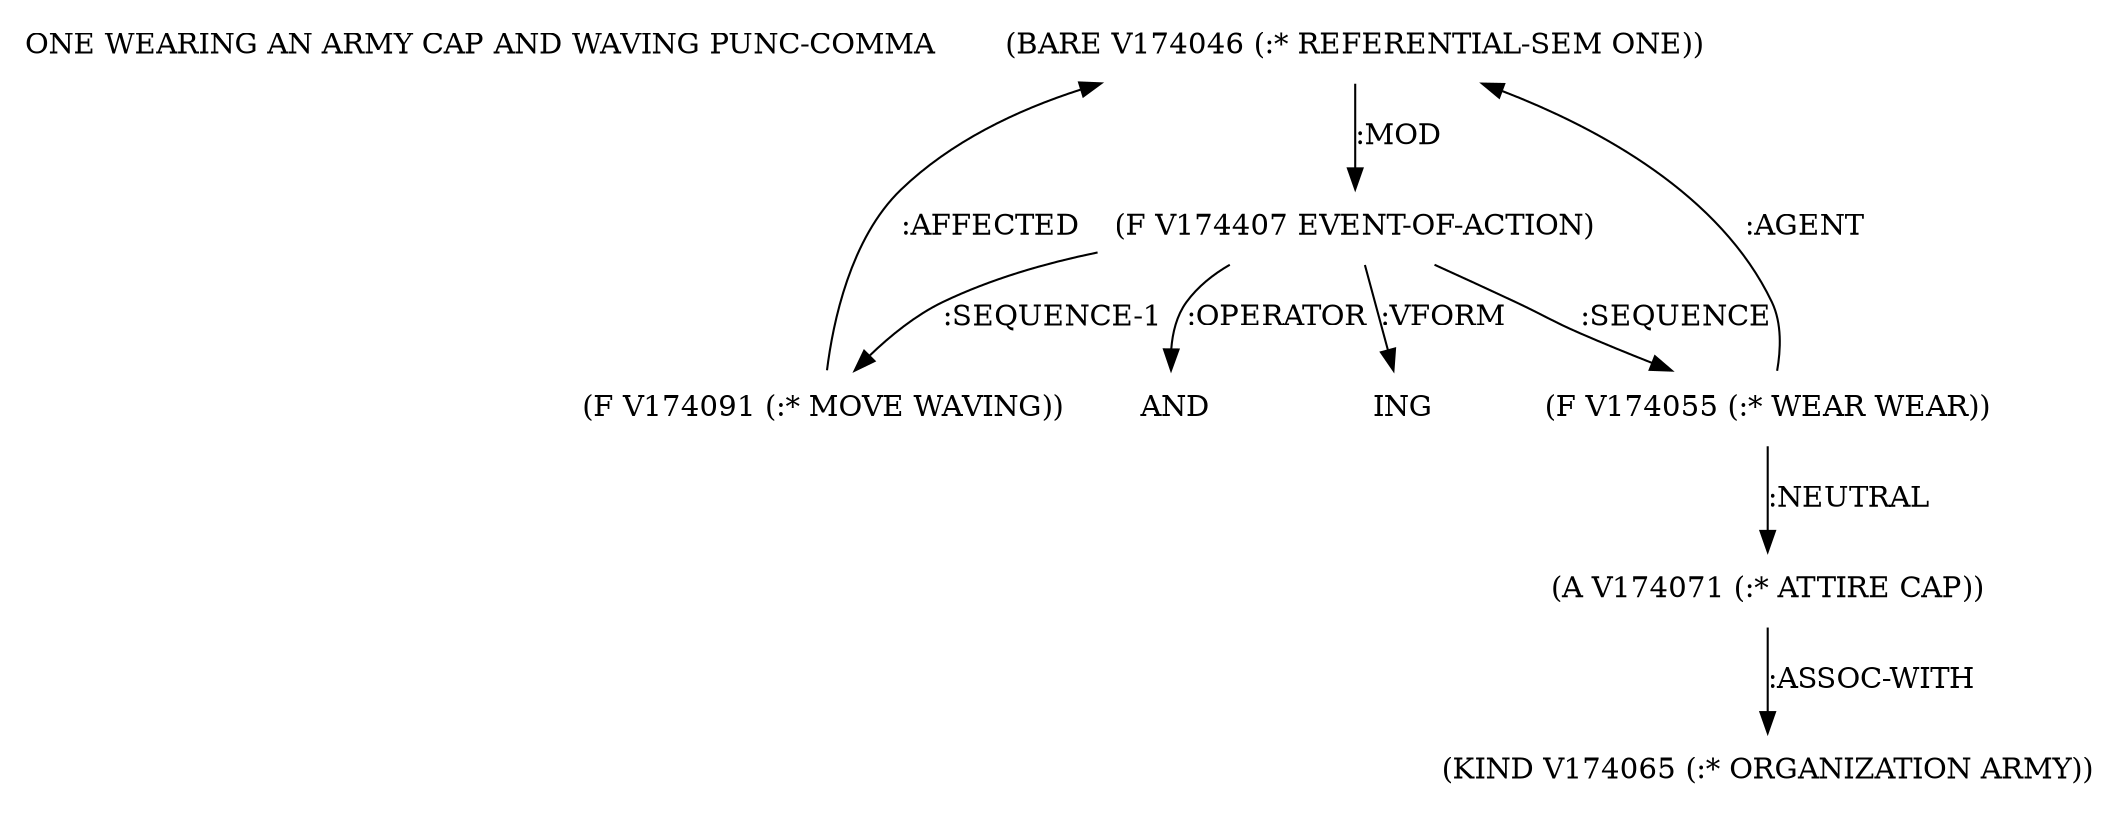 digraph Terms {
  node [shape=none]
  "ONE WEARING AN ARMY CAP AND WAVING PUNC-COMMA"
  "V174046" [label="(BARE V174046 (:* REFERENTIAL-SEM ONE))"]
  "V174046" -> "V174407" [label=":MOD"]
  "V174407" [label="(F V174407 EVENT-OF-ACTION)"]
  "V174407" -> "NT175697" [label=":OPERATOR"]
  "NT175697" [label="AND"]
  "V174407" -> "V174055" [label=":SEQUENCE"]
  "V174407" -> "V174091" [label=":SEQUENCE-1"]
  "V174407" -> "NT175698" [label=":VFORM"]
  "NT175698" [label="ING"]
  "V174091" [label="(F V174091 (:* MOVE WAVING))"]
  "V174091" -> "V174046" [label=":AFFECTED"]
  "V174055" [label="(F V174055 (:* WEAR WEAR))"]
  "V174055" -> "V174046" [label=":AGENT"]
  "V174055" -> "V174071" [label=":NEUTRAL"]
  "V174071" [label="(A V174071 (:* ATTIRE CAP))"]
  "V174071" -> "V174065" [label=":ASSOC-WITH"]
  "V174065" [label="(KIND V174065 (:* ORGANIZATION ARMY))"]
}
